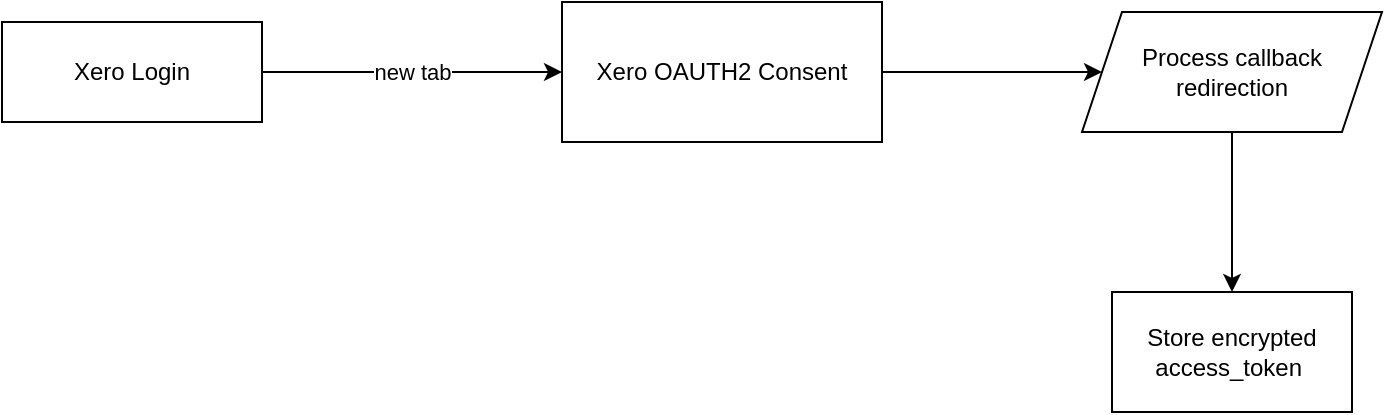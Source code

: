 <mxfile version="21.6.8" type="github">
  <diagram name="Page-1" id="r_VwHNYfO6Pezfeq-DXP">
    <mxGraphModel dx="1026" dy="692" grid="1" gridSize="10" guides="1" tooltips="1" connect="1" arrows="1" fold="1" page="1" pageScale="1" pageWidth="827" pageHeight="1169" math="0" shadow="0">
      <root>
        <mxCell id="0" />
        <mxCell id="1" parent="0" />
        <mxCell id="xDrJAe2YFdKTuZbrfX25-5" value="new tab" style="edgeStyle=orthogonalEdgeStyle;rounded=0;orthogonalLoop=1;jettySize=auto;html=1;entryX=0;entryY=0.5;entryDx=0;entryDy=0;" edge="1" parent="1" source="xDrJAe2YFdKTuZbrfX25-2" target="xDrJAe2YFdKTuZbrfX25-3">
          <mxGeometry relative="1" as="geometry">
            <mxPoint x="290" y="145" as="targetPoint" />
          </mxGeometry>
        </mxCell>
        <mxCell id="xDrJAe2YFdKTuZbrfX25-2" value="Xero Login" style="rounded=0;whiteSpace=wrap;html=1;" vertex="1" parent="1">
          <mxGeometry x="80" y="120" width="130" height="50" as="geometry" />
        </mxCell>
        <mxCell id="xDrJAe2YFdKTuZbrfX25-7" value="" style="edgeStyle=orthogonalEdgeStyle;rounded=0;orthogonalLoop=1;jettySize=auto;html=1;" edge="1" parent="1" source="xDrJAe2YFdKTuZbrfX25-3" target="xDrJAe2YFdKTuZbrfX25-6">
          <mxGeometry relative="1" as="geometry" />
        </mxCell>
        <mxCell id="xDrJAe2YFdKTuZbrfX25-3" value="Xero OAUTH2 Consent" style="rounded=0;whiteSpace=wrap;html=1;" vertex="1" parent="1">
          <mxGeometry x="360" y="110" width="160" height="70" as="geometry" />
        </mxCell>
        <mxCell id="xDrJAe2YFdKTuZbrfX25-9" value="" style="edgeStyle=orthogonalEdgeStyle;rounded=0;orthogonalLoop=1;jettySize=auto;html=1;" edge="1" parent="1" source="xDrJAe2YFdKTuZbrfX25-6" target="xDrJAe2YFdKTuZbrfX25-8">
          <mxGeometry relative="1" as="geometry" />
        </mxCell>
        <mxCell id="xDrJAe2YFdKTuZbrfX25-6" value="Process callback redirection" style="shape=parallelogram;perimeter=parallelogramPerimeter;whiteSpace=wrap;html=1;fixedSize=1;rounded=0;" vertex="1" parent="1">
          <mxGeometry x="620" y="115" width="150" height="60" as="geometry" />
        </mxCell>
        <mxCell id="xDrJAe2YFdKTuZbrfX25-8" value="Store encrypted access_token&amp;nbsp;" style="rounded=0;whiteSpace=wrap;html=1;" vertex="1" parent="1">
          <mxGeometry x="635" y="255" width="120" height="60" as="geometry" />
        </mxCell>
      </root>
    </mxGraphModel>
  </diagram>
</mxfile>
